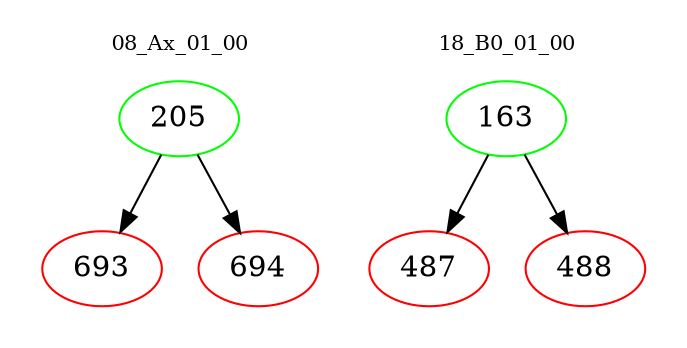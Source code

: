 digraph{
subgraph cluster_0 {
color = white
label = "08_Ax_01_00";
fontsize=10;
T0_205 [label="205", color="green"]
T0_205 -> T0_693 [color="black"]
T0_693 [label="693", color="red"]
T0_205 -> T0_694 [color="black"]
T0_694 [label="694", color="red"]
}
subgraph cluster_1 {
color = white
label = "18_B0_01_00";
fontsize=10;
T1_163 [label="163", color="green"]
T1_163 -> T1_487 [color="black"]
T1_487 [label="487", color="red"]
T1_163 -> T1_488 [color="black"]
T1_488 [label="488", color="red"]
}
}
